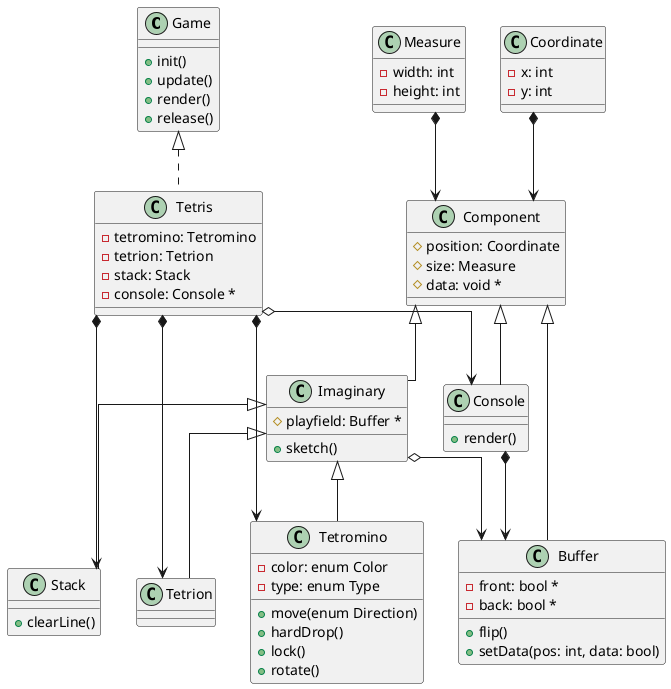@startuml

skinparam linetype ortho
/'left to right direction'/
/'top to bottom direction'/
/'skinparam linetype polyline'/

Game <|.. Tetris

Tetris *--> Tetromino
Tetris *--> Tetrion
Tetris *--> Stack
Tetris o--> Console

Imaginary <|-- Tetromino
Imaginary <|-- Tetrion
Imaginary <|-- Stack

Console *--> Buffer

Component <|-- Imaginary
Imaginary o--> Buffer

Coordinate *--> Component
Measure *--> Component

Component <|-- Console
Component <|-- Buffer

class Game {
    + init()
    + update()
    + render()
    + release()
}

class Console {
    + render()
}

class Component {
    # position: Coordinate
    # size: Measure
    # data: void *
}

class Coordinate {
    - x: int
    - y: int
}

class Measure {
    - width: int
    - height: int
}

class Imaginary {
    # playfield: Buffer *
    + sketch()
}

class Tetris {
    - tetromino: Tetromino
    - tetrion: Tetrion
    - stack: Stack
    - console: Console *
}

class Tetromino {
    - color: enum Color
    - type: enum Type

    + move(enum Direction)
    + hardDrop()
    + lock()
    + rotate()
}

class Tetrion {

}

class Stack {
    + clearLine()
}

class Buffer {
    - front: bool *
    - back: bool *

    + flip()
    + setData(pos: int, data: bool)
}

@enduml
